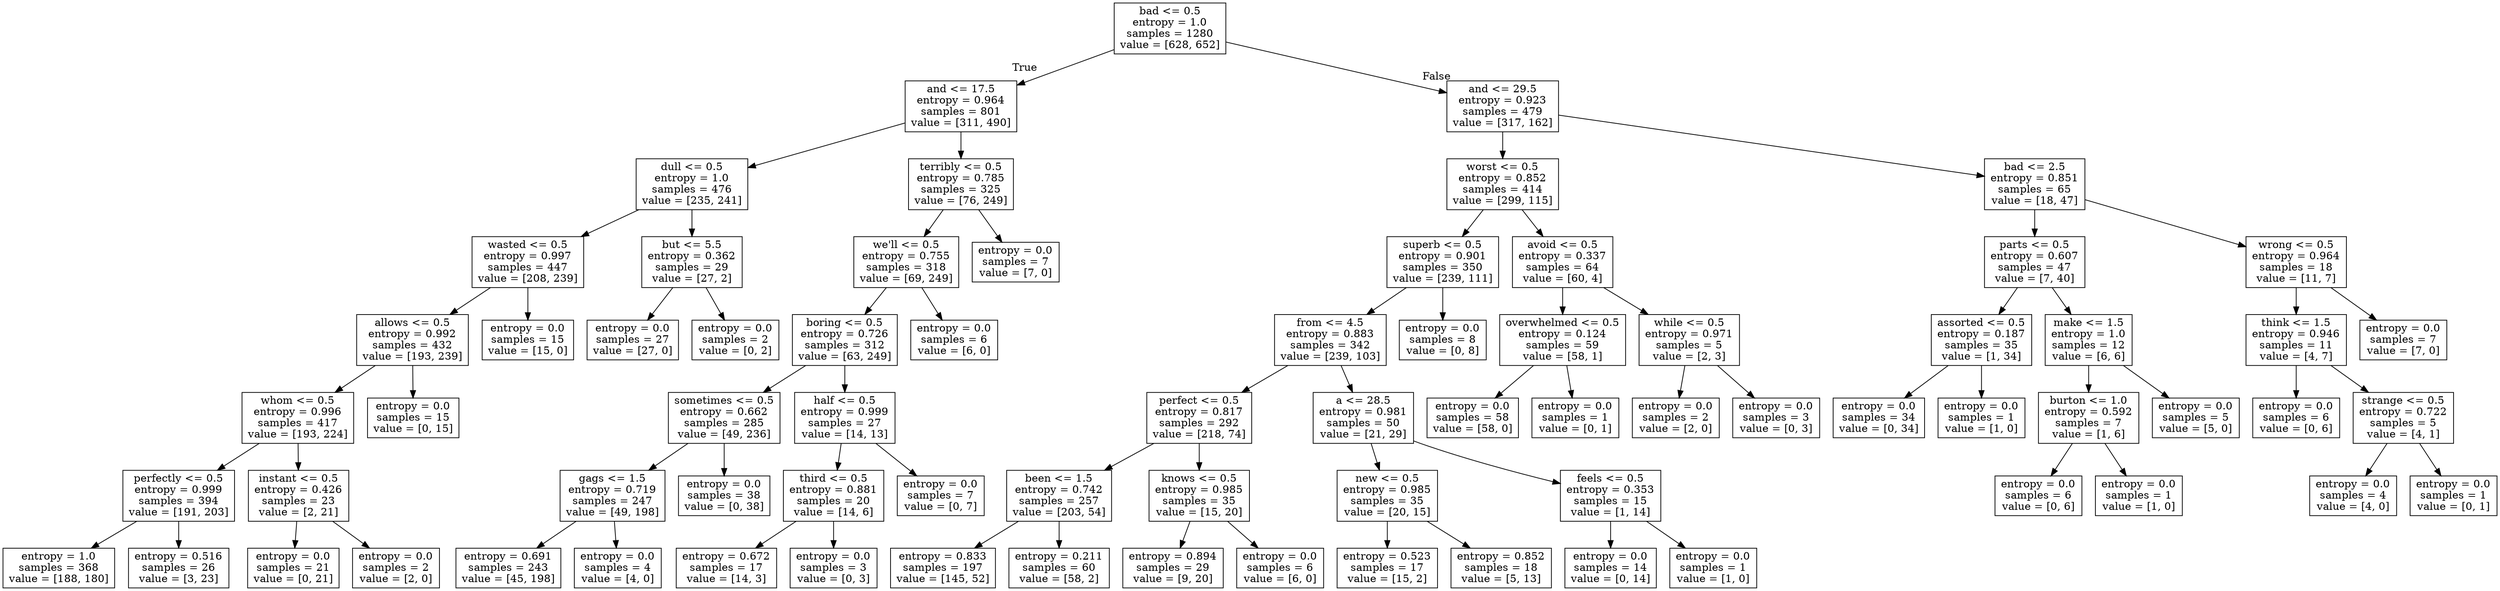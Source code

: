 digraph Tree {
node [shape=box] ;
0 [label="bad <= 0.5\nentropy = 1.0\nsamples = 1280\nvalue = [628, 652]"] ;
1 [label="and <= 17.5\nentropy = 0.964\nsamples = 801\nvalue = [311, 490]"] ;
0 -> 1 [labeldistance=2.5, labelangle=45, headlabel="True"] ;
2 [label="dull <= 0.5\nentropy = 1.0\nsamples = 476\nvalue = [235, 241]"] ;
1 -> 2 ;
3 [label="wasted <= 0.5\nentropy = 0.997\nsamples = 447\nvalue = [208, 239]"] ;
2 -> 3 ;
4 [label="allows <= 0.5\nentropy = 0.992\nsamples = 432\nvalue = [193, 239]"] ;
3 -> 4 ;
5 [label="whom <= 0.5\nentropy = 0.996\nsamples = 417\nvalue = [193, 224]"] ;
4 -> 5 ;
6 [label="perfectly <= 0.5\nentropy = 0.999\nsamples = 394\nvalue = [191, 203]"] ;
5 -> 6 ;
7 [label="entropy = 1.0\nsamples = 368\nvalue = [188, 180]"] ;
6 -> 7 ;
8 [label="entropy = 0.516\nsamples = 26\nvalue = [3, 23]"] ;
6 -> 8 ;
9 [label="instant <= 0.5\nentropy = 0.426\nsamples = 23\nvalue = [2, 21]"] ;
5 -> 9 ;
10 [label="entropy = 0.0\nsamples = 21\nvalue = [0, 21]"] ;
9 -> 10 ;
11 [label="entropy = 0.0\nsamples = 2\nvalue = [2, 0]"] ;
9 -> 11 ;
12 [label="entropy = 0.0\nsamples = 15\nvalue = [0, 15]"] ;
4 -> 12 ;
13 [label="entropy = 0.0\nsamples = 15\nvalue = [15, 0]"] ;
3 -> 13 ;
14 [label="but <= 5.5\nentropy = 0.362\nsamples = 29\nvalue = [27, 2]"] ;
2 -> 14 ;
15 [label="entropy = 0.0\nsamples = 27\nvalue = [27, 0]"] ;
14 -> 15 ;
16 [label="entropy = 0.0\nsamples = 2\nvalue = [0, 2]"] ;
14 -> 16 ;
17 [label="terribly <= 0.5\nentropy = 0.785\nsamples = 325\nvalue = [76, 249]"] ;
1 -> 17 ;
18 [label="we'll <= 0.5\nentropy = 0.755\nsamples = 318\nvalue = [69, 249]"] ;
17 -> 18 ;
19 [label="boring <= 0.5\nentropy = 0.726\nsamples = 312\nvalue = [63, 249]"] ;
18 -> 19 ;
20 [label="sometimes <= 0.5\nentropy = 0.662\nsamples = 285\nvalue = [49, 236]"] ;
19 -> 20 ;
21 [label="gags <= 1.5\nentropy = 0.719\nsamples = 247\nvalue = [49, 198]"] ;
20 -> 21 ;
22 [label="entropy = 0.691\nsamples = 243\nvalue = [45, 198]"] ;
21 -> 22 ;
23 [label="entropy = 0.0\nsamples = 4\nvalue = [4, 0]"] ;
21 -> 23 ;
24 [label="entropy = 0.0\nsamples = 38\nvalue = [0, 38]"] ;
20 -> 24 ;
25 [label="half <= 0.5\nentropy = 0.999\nsamples = 27\nvalue = [14, 13]"] ;
19 -> 25 ;
26 [label="third <= 0.5\nentropy = 0.881\nsamples = 20\nvalue = [14, 6]"] ;
25 -> 26 ;
27 [label="entropy = 0.672\nsamples = 17\nvalue = [14, 3]"] ;
26 -> 27 ;
28 [label="entropy = 0.0\nsamples = 3\nvalue = [0, 3]"] ;
26 -> 28 ;
29 [label="entropy = 0.0\nsamples = 7\nvalue = [0, 7]"] ;
25 -> 29 ;
30 [label="entropy = 0.0\nsamples = 6\nvalue = [6, 0]"] ;
18 -> 30 ;
31 [label="entropy = 0.0\nsamples = 7\nvalue = [7, 0]"] ;
17 -> 31 ;
32 [label="and <= 29.5\nentropy = 0.923\nsamples = 479\nvalue = [317, 162]"] ;
0 -> 32 [labeldistance=2.5, labelangle=-45, headlabel="False"] ;
33 [label="worst <= 0.5\nentropy = 0.852\nsamples = 414\nvalue = [299, 115]"] ;
32 -> 33 ;
34 [label="superb <= 0.5\nentropy = 0.901\nsamples = 350\nvalue = [239, 111]"] ;
33 -> 34 ;
35 [label="from <= 4.5\nentropy = 0.883\nsamples = 342\nvalue = [239, 103]"] ;
34 -> 35 ;
36 [label="perfect <= 0.5\nentropy = 0.817\nsamples = 292\nvalue = [218, 74]"] ;
35 -> 36 ;
37 [label="been <= 1.5\nentropy = 0.742\nsamples = 257\nvalue = [203, 54]"] ;
36 -> 37 ;
38 [label="entropy = 0.833\nsamples = 197\nvalue = [145, 52]"] ;
37 -> 38 ;
39 [label="entropy = 0.211\nsamples = 60\nvalue = [58, 2]"] ;
37 -> 39 ;
40 [label="knows <= 0.5\nentropy = 0.985\nsamples = 35\nvalue = [15, 20]"] ;
36 -> 40 ;
41 [label="entropy = 0.894\nsamples = 29\nvalue = [9, 20]"] ;
40 -> 41 ;
42 [label="entropy = 0.0\nsamples = 6\nvalue = [6, 0]"] ;
40 -> 42 ;
43 [label="a <= 28.5\nentropy = 0.981\nsamples = 50\nvalue = [21, 29]"] ;
35 -> 43 ;
44 [label="new <= 0.5\nentropy = 0.985\nsamples = 35\nvalue = [20, 15]"] ;
43 -> 44 ;
45 [label="entropy = 0.523\nsamples = 17\nvalue = [15, 2]"] ;
44 -> 45 ;
46 [label="entropy = 0.852\nsamples = 18\nvalue = [5, 13]"] ;
44 -> 46 ;
47 [label="feels <= 0.5\nentropy = 0.353\nsamples = 15\nvalue = [1, 14]"] ;
43 -> 47 ;
48 [label="entropy = 0.0\nsamples = 14\nvalue = [0, 14]"] ;
47 -> 48 ;
49 [label="entropy = 0.0\nsamples = 1\nvalue = [1, 0]"] ;
47 -> 49 ;
50 [label="entropy = 0.0\nsamples = 8\nvalue = [0, 8]"] ;
34 -> 50 ;
51 [label="avoid <= 0.5\nentropy = 0.337\nsamples = 64\nvalue = [60, 4]"] ;
33 -> 51 ;
52 [label="overwhelmed <= 0.5\nentropy = 0.124\nsamples = 59\nvalue = [58, 1]"] ;
51 -> 52 ;
53 [label="entropy = 0.0\nsamples = 58\nvalue = [58, 0]"] ;
52 -> 53 ;
54 [label="entropy = 0.0\nsamples = 1\nvalue = [0, 1]"] ;
52 -> 54 ;
55 [label="while <= 0.5\nentropy = 0.971\nsamples = 5\nvalue = [2, 3]"] ;
51 -> 55 ;
56 [label="entropy = 0.0\nsamples = 2\nvalue = [2, 0]"] ;
55 -> 56 ;
57 [label="entropy = 0.0\nsamples = 3\nvalue = [0, 3]"] ;
55 -> 57 ;
58 [label="bad <= 2.5\nentropy = 0.851\nsamples = 65\nvalue = [18, 47]"] ;
32 -> 58 ;
59 [label="parts <= 0.5\nentropy = 0.607\nsamples = 47\nvalue = [7, 40]"] ;
58 -> 59 ;
60 [label="assorted <= 0.5\nentropy = 0.187\nsamples = 35\nvalue = [1, 34]"] ;
59 -> 60 ;
61 [label="entropy = 0.0\nsamples = 34\nvalue = [0, 34]"] ;
60 -> 61 ;
62 [label="entropy = 0.0\nsamples = 1\nvalue = [1, 0]"] ;
60 -> 62 ;
63 [label="make <= 1.5\nentropy = 1.0\nsamples = 12\nvalue = [6, 6]"] ;
59 -> 63 ;
64 [label="burton <= 1.0\nentropy = 0.592\nsamples = 7\nvalue = [1, 6]"] ;
63 -> 64 ;
65 [label="entropy = 0.0\nsamples = 6\nvalue = [0, 6]"] ;
64 -> 65 ;
66 [label="entropy = 0.0\nsamples = 1\nvalue = [1, 0]"] ;
64 -> 66 ;
67 [label="entropy = 0.0\nsamples = 5\nvalue = [5, 0]"] ;
63 -> 67 ;
68 [label="wrong <= 0.5\nentropy = 0.964\nsamples = 18\nvalue = [11, 7]"] ;
58 -> 68 ;
69 [label="think <= 1.5\nentropy = 0.946\nsamples = 11\nvalue = [4, 7]"] ;
68 -> 69 ;
70 [label="entropy = 0.0\nsamples = 6\nvalue = [0, 6]"] ;
69 -> 70 ;
71 [label="strange <= 0.5\nentropy = 0.722\nsamples = 5\nvalue = [4, 1]"] ;
69 -> 71 ;
72 [label="entropy = 0.0\nsamples = 4\nvalue = [4, 0]"] ;
71 -> 72 ;
73 [label="entropy = 0.0\nsamples = 1\nvalue = [0, 1]"] ;
71 -> 73 ;
74 [label="entropy = 0.0\nsamples = 7\nvalue = [7, 0]"] ;
68 -> 74 ;
}